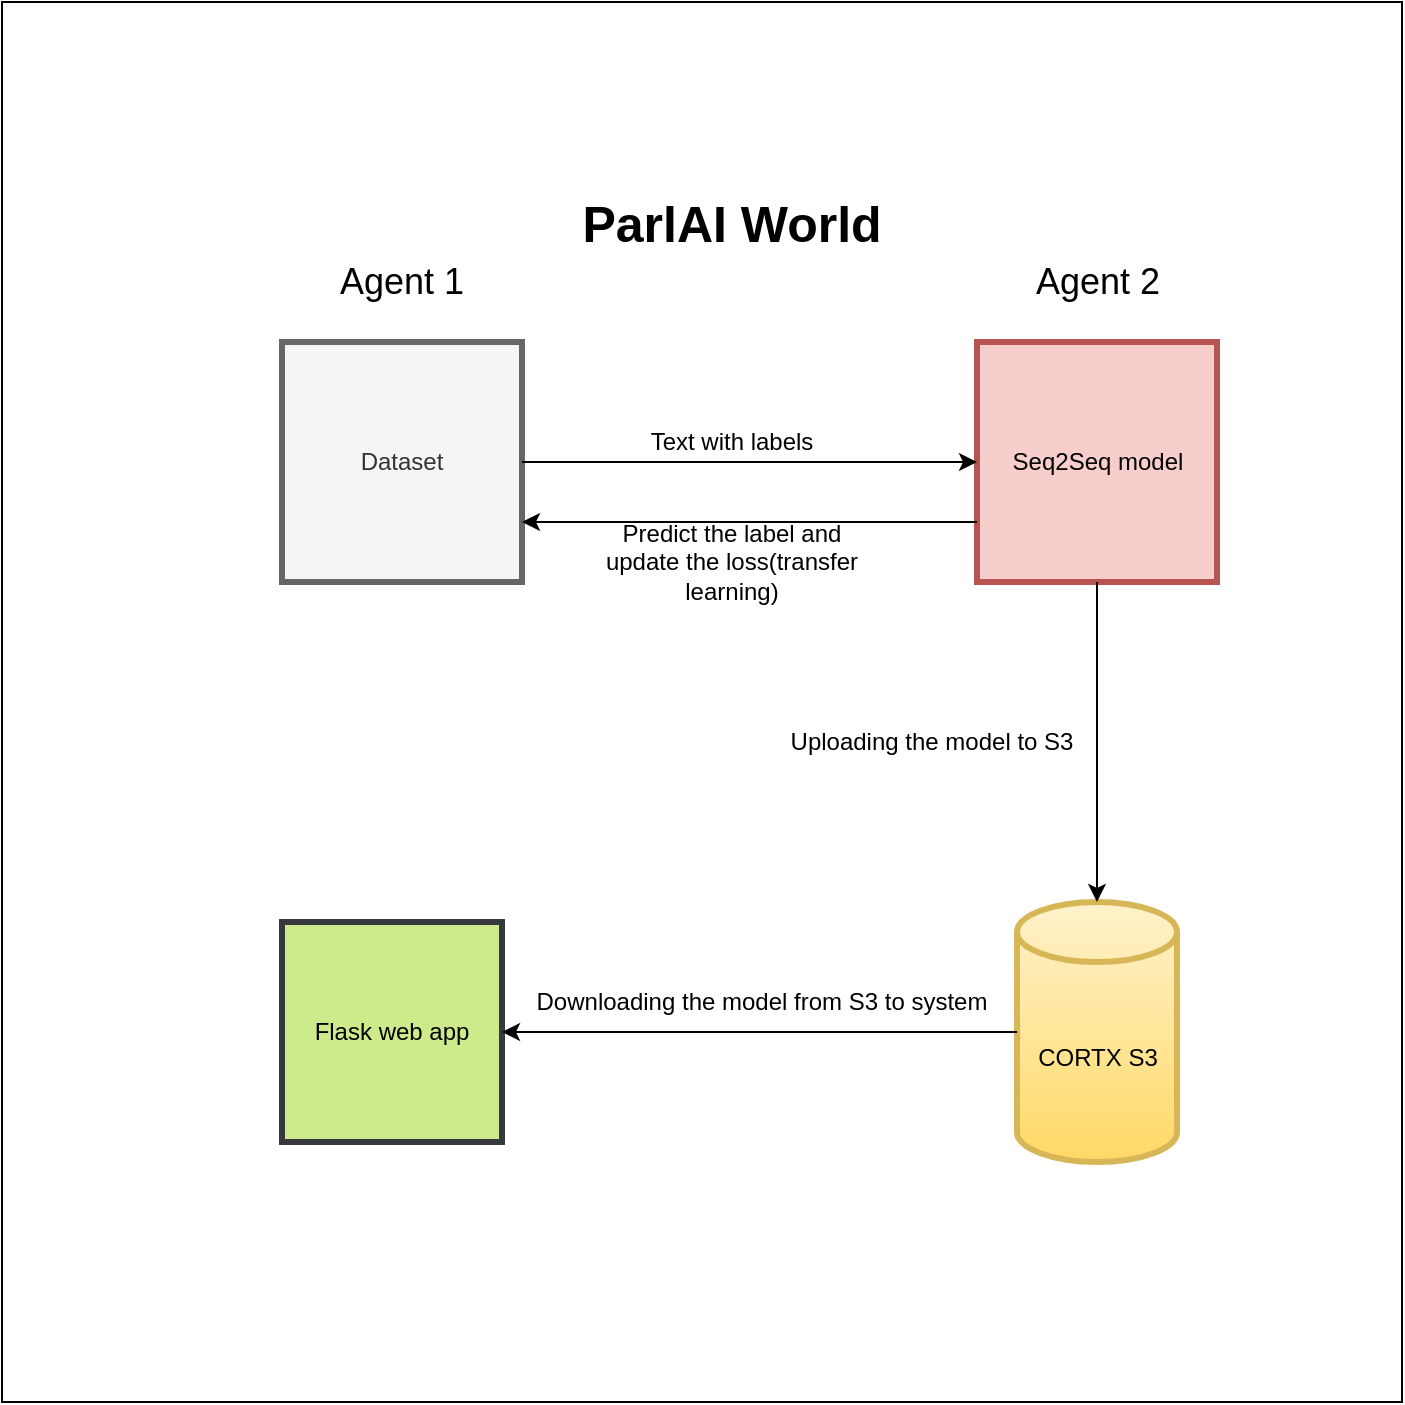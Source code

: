 <mxfile version="14.6.6" type="github">
  <diagram id="cHTkirek6MycF9Q-MXVf" name="Page-1">
    <mxGraphModel dx="934" dy="1614" grid="1" gridSize="10" guides="1" tooltips="1" connect="1" arrows="1" fold="1" page="1" pageScale="1" pageWidth="850" pageHeight="1100" math="0" shadow="0">
      <root>
        <mxCell id="0" />
        <mxCell id="1" parent="0" />
        <mxCell id="hMvDqQn-yTiB0dJydoLx-1" value="" style="whiteSpace=wrap;html=1;aspect=fixed;" vertex="1" parent="1">
          <mxGeometry x="70" y="-110" width="700" height="700" as="geometry" />
        </mxCell>
        <mxCell id="hMvDqQn-yTiB0dJydoLx-2" value="Seq2Seq model" style="whiteSpace=wrap;html=1;aspect=fixed;strokeWidth=3;fillColor=#f8cecc;strokeColor=#b85450;" vertex="1" parent="1">
          <mxGeometry x="557.5" y="60" width="120" height="120" as="geometry" />
        </mxCell>
        <mxCell id="hMvDqQn-yTiB0dJydoLx-3" value="Dataset" style="whiteSpace=wrap;html=1;aspect=fixed;strokeWidth=3;fillColor=#f5f5f5;strokeColor=#666666;fontColor=#333333;" vertex="1" parent="1">
          <mxGeometry x="210" y="60" width="120" height="120" as="geometry" />
        </mxCell>
        <mxCell id="hMvDqQn-yTiB0dJydoLx-4" value="&lt;font style=&quot;font-size: 18px&quot;&gt;Agent 1&lt;/font&gt;" style="text;html=1;strokeColor=none;fillColor=none;align=center;verticalAlign=middle;whiteSpace=wrap;rounded=0;" vertex="1" parent="1">
          <mxGeometry x="235" y="20" width="70" height="20" as="geometry" />
        </mxCell>
        <mxCell id="hMvDqQn-yTiB0dJydoLx-5" value="&lt;font style=&quot;font-size: 18px&quot;&gt;Agent 2&lt;/font&gt;" style="text;html=1;strokeColor=none;fillColor=none;align=center;verticalAlign=middle;whiteSpace=wrap;rounded=0;" vertex="1" parent="1">
          <mxGeometry x="582.5" y="20" width="70" height="20" as="geometry" />
        </mxCell>
        <mxCell id="hMvDqQn-yTiB0dJydoLx-6" value="&lt;b&gt;&lt;font style=&quot;font-size: 25px&quot;&gt;ParlAI World&lt;/font&gt;&lt;/b&gt;" style="text;html=1;strokeColor=none;fillColor=none;align=center;verticalAlign=middle;whiteSpace=wrap;rounded=0;" vertex="1" parent="1">
          <mxGeometry x="340" y="-10" width="190" height="20" as="geometry" />
        </mxCell>
        <mxCell id="hMvDqQn-yTiB0dJydoLx-8" value="" style="endArrow=classic;html=1;entryX=0;entryY=0.5;entryDx=0;entryDy=0;" edge="1" parent="1" source="hMvDqQn-yTiB0dJydoLx-3" target="hMvDqQn-yTiB0dJydoLx-2">
          <mxGeometry width="50" height="50" relative="1" as="geometry">
            <mxPoint x="355" y="250" as="sourcePoint" />
            <mxPoint x="405" y="200" as="targetPoint" />
          </mxGeometry>
        </mxCell>
        <mxCell id="hMvDqQn-yTiB0dJydoLx-9" value="" style="endArrow=classic;html=1;exitX=0;exitY=0.75;exitDx=0;exitDy=0;entryX=1;entryY=0.75;entryDx=0;entryDy=0;" edge="1" parent="1" source="hMvDqQn-yTiB0dJydoLx-2" target="hMvDqQn-yTiB0dJydoLx-3">
          <mxGeometry width="50" height="50" relative="1" as="geometry">
            <mxPoint x="395" y="290" as="sourcePoint" />
            <mxPoint x="445" y="240" as="targetPoint" />
          </mxGeometry>
        </mxCell>
        <mxCell id="hMvDqQn-yTiB0dJydoLx-10" value="Text with labels" style="text;html=1;strokeColor=none;fillColor=none;align=center;verticalAlign=middle;whiteSpace=wrap;rounded=0;" vertex="1" parent="1">
          <mxGeometry x="370" y="100" width="130" height="20" as="geometry" />
        </mxCell>
        <mxCell id="hMvDqQn-yTiB0dJydoLx-11" value="Predict the label and update the loss(transfer learning)" style="text;html=1;strokeColor=none;fillColor=none;align=center;verticalAlign=middle;whiteSpace=wrap;rounded=0;" vertex="1" parent="1">
          <mxGeometry x="370" y="160" width="130" height="20" as="geometry" />
        </mxCell>
        <mxCell id="hMvDqQn-yTiB0dJydoLx-17" value="CORTX S3" style="shape=cylinder3;whiteSpace=wrap;html=1;boundedLbl=1;backgroundOutline=1;size=15;strokeWidth=3;fillColor=#fff2cc;strokeColor=#d6b656;gradientColor=#ffd966;" vertex="1" parent="1">
          <mxGeometry x="577.5" y="340" width="80" height="130" as="geometry" />
        </mxCell>
        <mxCell id="hMvDqQn-yTiB0dJydoLx-20" value="" style="endArrow=classic;html=1;entryX=0.5;entryY=0;entryDx=0;entryDy=0;entryPerimeter=0;exitX=0.5;exitY=1;exitDx=0;exitDy=0;" edge="1" parent="1" source="hMvDqQn-yTiB0dJydoLx-2" target="hMvDqQn-yTiB0dJydoLx-17">
          <mxGeometry width="50" height="50" relative="1" as="geometry">
            <mxPoint x="620" y="200" as="sourcePoint" />
            <mxPoint x="450" y="140" as="targetPoint" />
          </mxGeometry>
        </mxCell>
        <mxCell id="hMvDqQn-yTiB0dJydoLx-21" value="Flask web app" style="whiteSpace=wrap;html=1;aspect=fixed;strokeWidth=3;fillColor=#cdeb8b;strokeColor=#36393d;" vertex="1" parent="1">
          <mxGeometry x="210" y="350" width="110" height="110" as="geometry" />
        </mxCell>
        <mxCell id="hMvDqQn-yTiB0dJydoLx-22" value="" style="endArrow=classic;html=1;entryX=1;entryY=0.5;entryDx=0;entryDy=0;exitX=0;exitY=0.5;exitDx=0;exitDy=0;exitPerimeter=0;" edge="1" parent="1" source="hMvDqQn-yTiB0dJydoLx-17" target="hMvDqQn-yTiB0dJydoLx-21">
          <mxGeometry width="50" height="50" relative="1" as="geometry">
            <mxPoint x="400" y="230" as="sourcePoint" />
            <mxPoint x="450" y="180" as="targetPoint" />
          </mxGeometry>
        </mxCell>
        <mxCell id="hMvDqQn-yTiB0dJydoLx-23" value="Uploading the model to S3" style="text;html=1;strokeColor=none;fillColor=none;align=center;verticalAlign=middle;whiteSpace=wrap;rounded=0;" vertex="1" parent="1">
          <mxGeometry x="460" y="250" width="150" height="20" as="geometry" />
        </mxCell>
        <mxCell id="hMvDqQn-yTiB0dJydoLx-24" value="Downloading the model from S3 to system" style="text;html=1;strokeColor=none;fillColor=none;align=center;verticalAlign=middle;whiteSpace=wrap;rounded=0;" vertex="1" parent="1">
          <mxGeometry x="330" y="380" width="240" height="20" as="geometry" />
        </mxCell>
      </root>
    </mxGraphModel>
  </diagram>
</mxfile>
